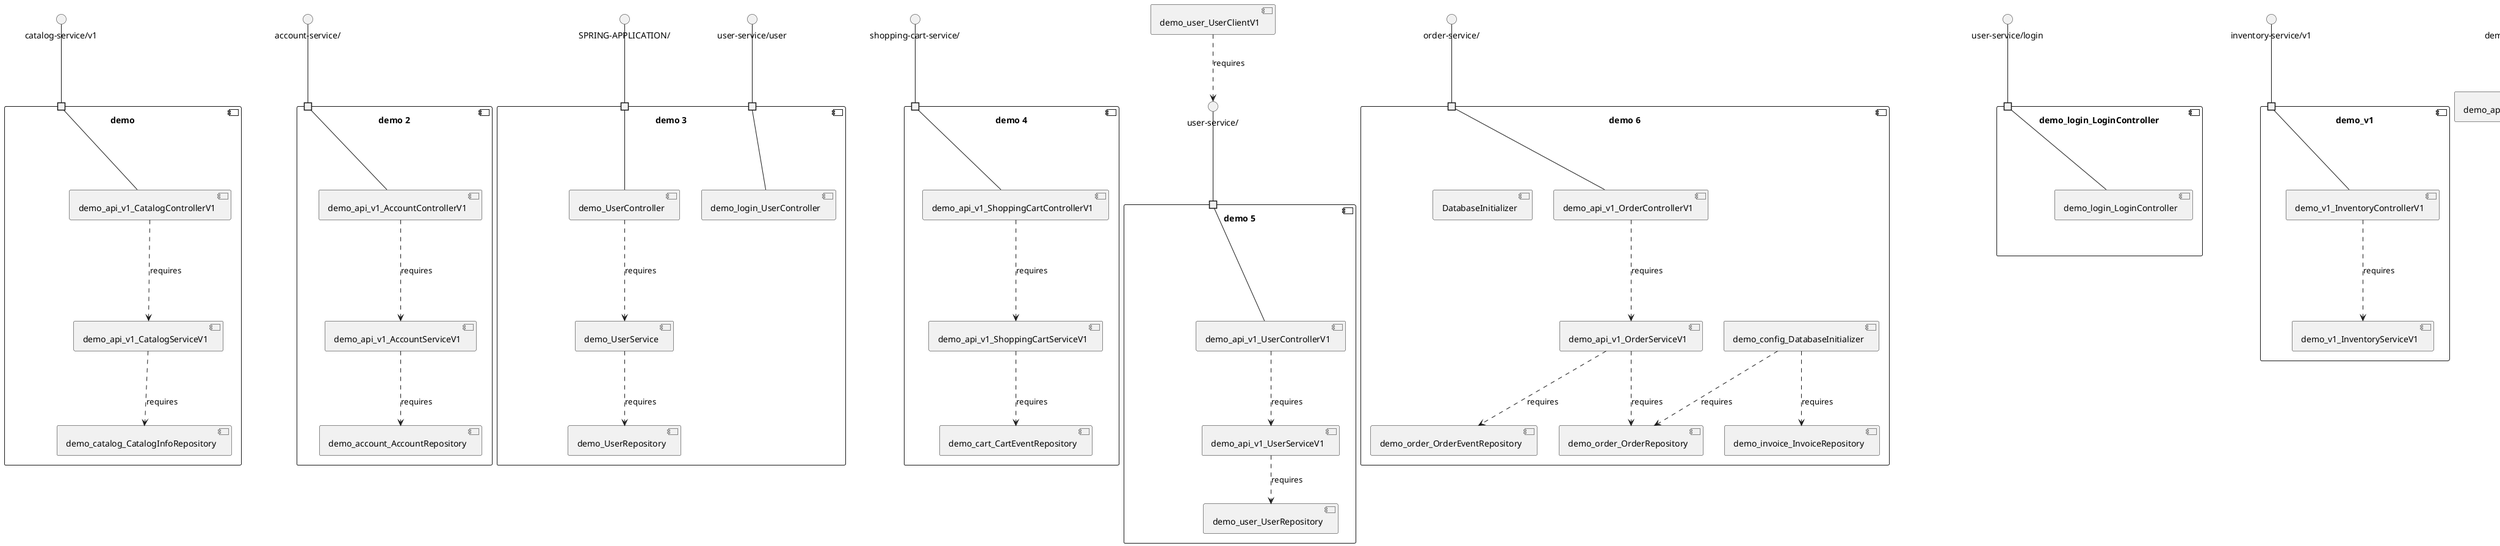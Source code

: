 @startuml
skinparam fixCircleLabelOverlapping true
skinparam componentStyle uml2
component "demo\n\n\n\n\n\n" {
[demo_api_v1_CatalogControllerV1]
[demo_api_v1_CatalogServiceV1]
[demo_catalog_CatalogInfoRepository]
portin " " as demo_requires_catalog_service_v1
[demo_api_v1_CatalogServiceV1]..>[demo_catalog_CatalogInfoRepository] : requires
[demo_api_v1_CatalogControllerV1]..>[demo_api_v1_CatalogServiceV1] : requires
"demo_requires_catalog_service_v1"--[demo_api_v1_CatalogControllerV1]
}
interface "catalog-service/v1" as interface.catalog_service_v1
interface.catalog_service_v1--"demo_requires_catalog_service_v1"
component "demo 2\n\n\n\n\n\n" {
[demo_account_AccountRepository]
[demo_api_v1_AccountControllerV1]
[demo_api_v1_AccountServiceV1]
portin " " as demo_2_requires_account_service_
[demo_api_v1_AccountServiceV1]..>[demo_account_AccountRepository] : requires
[demo_api_v1_AccountControllerV1]..>[demo_api_v1_AccountServiceV1] : requires
"demo_2_requires_account_service_"--[demo_api_v1_AccountControllerV1]
}
interface "account-service/" as interface.account_service_
interface.account_service_--"demo_2_requires_account_service_"
component "demo 3\n\n\n\n\n\n" {
[demo_login_UserController]
[demo_UserRepository]
[demo_UserController]
[demo_UserService]
portin " " as demo_3_requires_user_service_user
portin " " as demo_3_requires_SPRING_APPLICATION_
[demo_UserService]..>[demo_UserRepository] : requires
[demo_UserController]..>[demo_UserService] : requires
"demo_3_requires_user_service_user"--[demo_login_UserController]
"demo_3_requires_SPRING_APPLICATION_"--[demo_UserController]
}
interface "SPRING-APPLICATION/" as interface.SPRING_APPLICATION_
interface.SPRING_APPLICATION_--"demo_3_requires_SPRING_APPLICATION_"
interface "user-service/user" as interface.user_service_user
interface.user_service_user--"demo_3_requires_user_service_user"
component "demo 4\n\n\n\n\n\n" {
[demo_cart_CartEventRepository]
[demo_api_v1_ShoppingCartServiceV1]
[demo_api_v1_ShoppingCartControllerV1]
portin " " as demo_4_requires_shopping_cart_service_
[demo_api_v1_ShoppingCartControllerV1]..>[demo_api_v1_ShoppingCartServiceV1] : requires
[demo_api_v1_ShoppingCartServiceV1]..>[demo_cart_CartEventRepository] : requires
"demo_4_requires_shopping_cart_service_"--[demo_api_v1_ShoppingCartControllerV1]
}
interface "shopping-cart-service/" as interface.shopping_cart_service_
interface.shopping_cart_service_--"demo_4_requires_shopping_cart_service_"
component "demo 5\n\n\n\n\n\n" {
[demo_api_v1_UserServiceV1]
[demo_user_UserRepository]
[demo_api_v1_UserControllerV1]
portin " " as demo_5_requires_user_service_
[demo_api_v1_UserControllerV1]..>[demo_api_v1_UserServiceV1] : requires
[demo_api_v1_UserServiceV1]..>[demo_user_UserRepository] : requires
"demo_5_requires_user_service_"--[demo_api_v1_UserControllerV1]
}
interface "user-service/" as interface.user_service_
interface.user_service_--"demo_5_requires_user_service_"
component "demo 6\n\n\n\n\n\n" {
[demo_config_DatabaseInitializer]
[DatabaseInitializer]
[demo_invoice_InvoiceRepository]
[demo_api_v1_OrderControllerV1]
[demo_api_v1_OrderServiceV1]
[demo_order_OrderRepository]
[demo_order_OrderEventRepository]
portin " " as demo_6_requires_order_service_
[demo_config_DatabaseInitializer]..>[demo_invoice_InvoiceRepository] : requires
[demo_api_v1_OrderServiceV1]..>[demo_order_OrderRepository] : requires
[demo_config_DatabaseInitializer]..>[demo_order_OrderRepository] : requires
[demo_api_v1_OrderControllerV1]..>[demo_api_v1_OrderServiceV1] : requires
[demo_api_v1_OrderServiceV1]..>[demo_order_OrderEventRepository] : requires
"demo_6_requires_order_service_"--[demo_api_v1_OrderControllerV1]
}
interface "order-service/" as interface.order_service_
interface.order_service_--"demo_6_requires_order_service_"
component "demo_login_LoginController\n\n\n\n\n\n" {
[demo_login_LoginController]
portin " " as demo_login_LoginController_requires_user_service_login
"demo_login_LoginController_requires_user_service_login"--[demo_login_LoginController]
}
interface "user-service/login" as interface.user_service_login
interface.user_service_login--"demo_login_LoginController_requires_user_service_login"
component "demo_v1\n\n\n\n\n\n" {
[demo_v1_InventoryControllerV1]
[demo_v1_InventoryServiceV1]
portin " " as demo_v1_requires_inventory_service_v1
[demo_v1_InventoryControllerV1]..>[demo_v1_InventoryServiceV1] : requires
"demo_v1_requires_inventory_service_v1"--[demo_v1_InventoryControllerV1]
}
interface "inventory-service/v1" as interface.inventory_service_v1
interface.inventory_service_v1--"demo_v1_requires_inventory_service_v1"
interface "demo_api_v1_OAuth2RestTemplate$2" as interface.demo_api_v1_OAuth2RestTemplate_2
interface.demo_api_v1_OAuth2RestTemplate_2--[demo_api_v1_OAuth2RestTemplate_2_Provider]
interface "demo_api_v1_OAuth2RestTemplate$3" as interface.demo_api_v1_OAuth2RestTemplate_3
interface.demo_api_v1_OAuth2RestTemplate_3--[demo_api_v1_OAuth2RestTemplate_3_Provider]
interface "demo_api_v1_OAuth2RestTemplate" as interface.demo_api_v1_OAuth2RestTemplate
interface.demo_api_v1_OAuth2RestTemplate--[demo_api_v1_OAuth2RestTemplate_Provider]
interface "demo_api_v1_RestTemplate$2" as interface.demo_api_v1_RestTemplate_2
interface.demo_api_v1_RestTemplate_2--[demo_api_v1_RestTemplate_2_Provider]
interface "demo_api_v1_RestTemplate" as interface.demo_api_v1_RestTemplate
interface.demo_api_v1_RestTemplate--[demo_api_v1_RestTemplate_Provider]
interface "demo_inventory_InventoryRepository" as interface.demo_inventory_InventoryRepository
interface.demo_inventory_InventoryRepository--[demo_inventory_InventoryRepository_Provider]
interface "demo_login_AuthenticationManager" as interface.demo_login_AuthenticationManager
interface.demo_login_AuthenticationManager--[demo_login_AuthenticationManager_Provider]
interface "demo_login_ClientDetailsService" as interface.demo_login_ClientDetailsService
interface.demo_login_ClientDetailsService--[demo_login_ClientDetailsService_Provider]
interface "demo_login_HttpSessionSecurityContextRepository" as interface.demo_login_HttpSessionSecurityContextRepository
interface.demo_login_HttpSessionSecurityContextRepository--[demo_login_HttpSessionSecurityContextRepository_Provider]
interface "demo_product_ProductRepository" as interface.demo_product_ProductRepository
interface.demo_product_ProductRepository--[demo_product_ProductRepository_Provider]
interface "user-service/" as interface.user_service_
[demo_user_UserClientV1]..>interface.user_service_ : requires
interface "demo_v1_Session" as interface.demo_v1_Session
interface.demo_v1_Session--[demo_v1_Session_Provider]

@enduml

